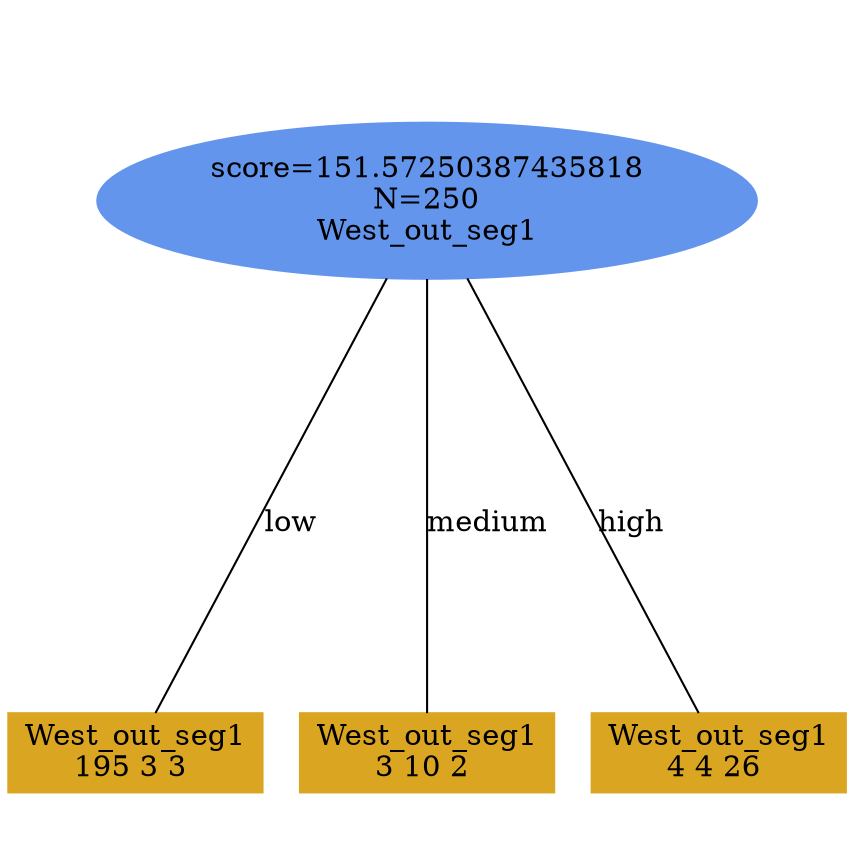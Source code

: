 digraph "DD" {
size = "7.5,10"
ratio=1.0;
center = true;
edge [dir = none];
{ rank = same; node [shape=ellipse, style=filled, color=cornflowerblue];"5582" [label="score=151.57250387435818\nN=250\nWest_out_seg1"];}
{ rank = same; node [shape=box, style=filled, color=goldenrod];"5583" [label="West_out_seg1\n195 3 3 "];}
{ rank = same; node [shape=box, style=filled, color=goldenrod];"5584" [label="West_out_seg1\n3 10 2 "];}
{ rank = same; node [shape=box, style=filled, color=goldenrod];"5585" [label="West_out_seg1\n4 4 26 "];}
"5582" -> "5583" [label = "low"];
"5582" -> "5584" [label = "medium"];
"5582" -> "5585" [label = "high"];

}